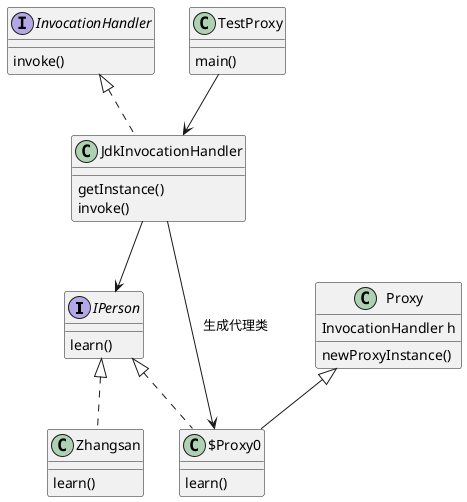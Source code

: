 @startuml
'https://plantuml.com/class-diagram

interface IPerson{
learn()
}
class Zhangsan implements IPerson{
learn()
}

interface InvocationHandler{
invoke()
}
class JdkInvocationHandler implements InvocationHandler{
getInstance()
invoke()
}
class TestProxy{
main()
}

class $Proxy0 extends Proxy implements IPerson {
learn()
}
class Proxy{
InvocationHandler h
newProxyInstance()
}
JdkInvocationHandler-->$Proxy0:生成代理类
JdkInvocationHandler-->IPerson
TestProxy-->JdkInvocationHandler
@enduml